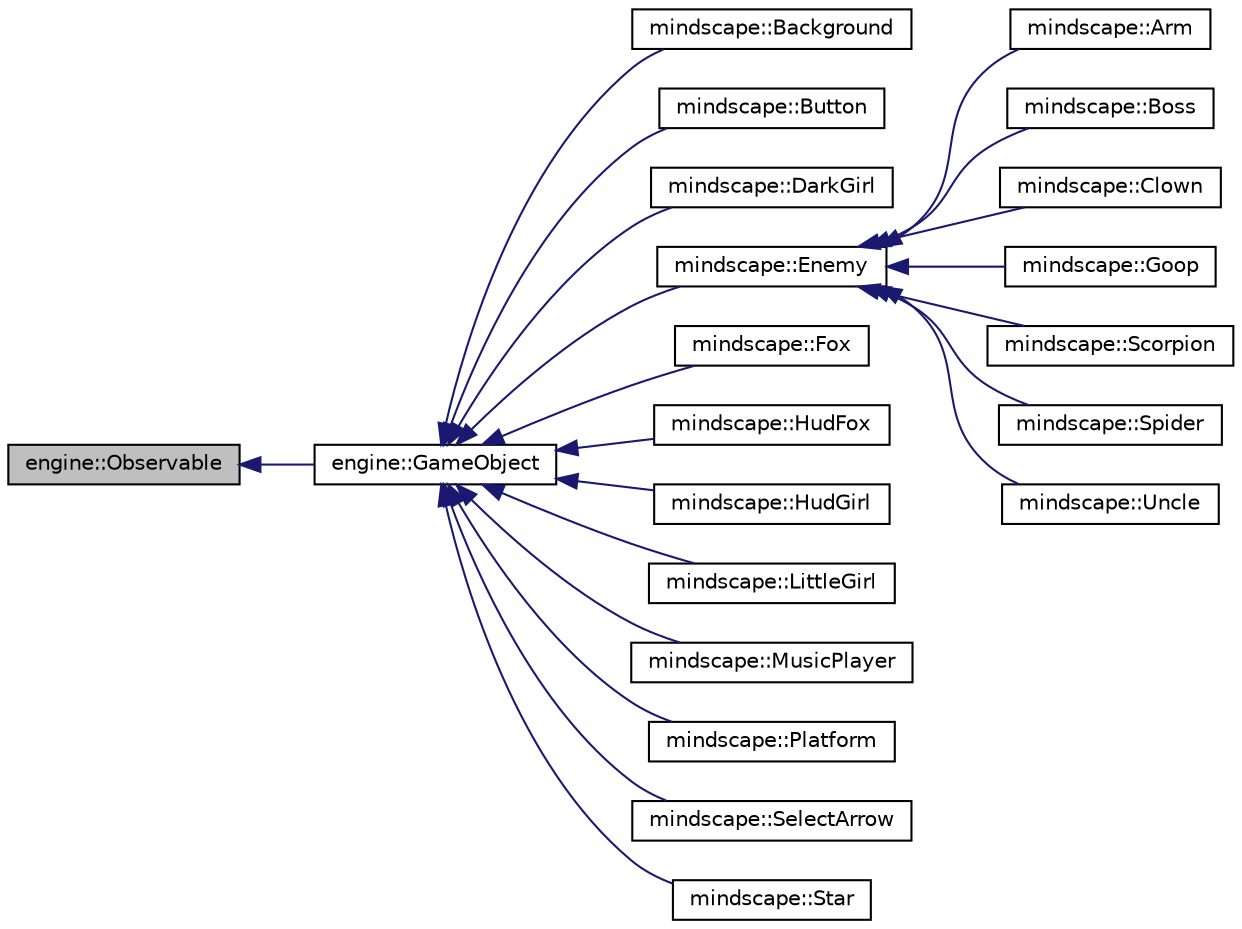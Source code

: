 digraph "engine::Observable"
{
  edge [fontname="Helvetica",fontsize="10",labelfontname="Helvetica",labelfontsize="10"];
  node [fontname="Helvetica",fontsize="10",shape=record];
  rankdir="LR";
  Node1 [label="engine::Observable",height=0.2,width=0.4,color="black", fillcolor="grey75", style="filled", fontcolor="black"];
  Node1 -> Node2 [dir="back",color="midnightblue",fontsize="10",style="solid",fontname="Helvetica"];
  Node2 [label="engine::GameObject",height=0.2,width=0.4,color="black", fillcolor="white", style="filled",URL="$classengine_1_1_game_object.html",tooltip="A Game class. "];
  Node2 -> Node3 [dir="back",color="midnightblue",fontsize="10",style="solid",fontname="Helvetica"];
  Node3 [label="mindscape::Background",height=0.2,width=0.4,color="black", fillcolor="white", style="filled",URL="$classmindscape_1_1_background.html"];
  Node2 -> Node4 [dir="back",color="midnightblue",fontsize="10",style="solid",fontname="Helvetica"];
  Node4 [label="mindscape::Button",height=0.2,width=0.4,color="black", fillcolor="white", style="filled",URL="$classmindscape_1_1_button.html"];
  Node2 -> Node5 [dir="back",color="midnightblue",fontsize="10",style="solid",fontname="Helvetica"];
  Node5 [label="mindscape::DarkGirl",height=0.2,width=0.4,color="black", fillcolor="white", style="filled",URL="$classmindscape_1_1_dark_girl.html"];
  Node2 -> Node6 [dir="back",color="midnightblue",fontsize="10",style="solid",fontname="Helvetica"];
  Node6 [label="mindscape::Enemy",height=0.2,width=0.4,color="black", fillcolor="white", style="filled",URL="$classmindscape_1_1_enemy.html"];
  Node6 -> Node7 [dir="back",color="midnightblue",fontsize="10",style="solid",fontname="Helvetica"];
  Node7 [label="mindscape::Arm",height=0.2,width=0.4,color="black", fillcolor="white", style="filled",URL="$classmindscape_1_1_arm.html"];
  Node6 -> Node8 [dir="back",color="midnightblue",fontsize="10",style="solid",fontname="Helvetica"];
  Node8 [label="mindscape::Boss",height=0.2,width=0.4,color="black", fillcolor="white", style="filled",URL="$classmindscape_1_1_boss.html"];
  Node6 -> Node9 [dir="back",color="midnightblue",fontsize="10",style="solid",fontname="Helvetica"];
  Node9 [label="mindscape::Clown",height=0.2,width=0.4,color="black", fillcolor="white", style="filled",URL="$classmindscape_1_1_clown.html"];
  Node6 -> Node10 [dir="back",color="midnightblue",fontsize="10",style="solid",fontname="Helvetica"];
  Node10 [label="mindscape::Goop",height=0.2,width=0.4,color="black", fillcolor="white", style="filled",URL="$classmindscape_1_1_goop.html"];
  Node6 -> Node11 [dir="back",color="midnightblue",fontsize="10",style="solid",fontname="Helvetica"];
  Node11 [label="mindscape::Scorpion",height=0.2,width=0.4,color="black", fillcolor="white", style="filled",URL="$classmindscape_1_1_scorpion.html"];
  Node6 -> Node12 [dir="back",color="midnightblue",fontsize="10",style="solid",fontname="Helvetica"];
  Node12 [label="mindscape::Spider",height=0.2,width=0.4,color="black", fillcolor="white", style="filled",URL="$classmindscape_1_1_spider.html"];
  Node6 -> Node13 [dir="back",color="midnightblue",fontsize="10",style="solid",fontname="Helvetica"];
  Node13 [label="mindscape::Uncle",height=0.2,width=0.4,color="black", fillcolor="white", style="filled",URL="$classmindscape_1_1_uncle.html"];
  Node2 -> Node14 [dir="back",color="midnightblue",fontsize="10",style="solid",fontname="Helvetica"];
  Node14 [label="mindscape::Fox",height=0.2,width=0.4,color="black", fillcolor="white", style="filled",URL="$classmindscape_1_1_fox.html"];
  Node2 -> Node15 [dir="back",color="midnightblue",fontsize="10",style="solid",fontname="Helvetica"];
  Node15 [label="mindscape::HudFox",height=0.2,width=0.4,color="black", fillcolor="white", style="filled",URL="$classmindscape_1_1_hud_fox.html"];
  Node2 -> Node16 [dir="back",color="midnightblue",fontsize="10",style="solid",fontname="Helvetica"];
  Node16 [label="mindscape::HudGirl",height=0.2,width=0.4,color="black", fillcolor="white", style="filled",URL="$classmindscape_1_1_hud_girl.html"];
  Node2 -> Node17 [dir="back",color="midnightblue",fontsize="10",style="solid",fontname="Helvetica"];
  Node17 [label="mindscape::LittleGirl",height=0.2,width=0.4,color="black", fillcolor="white", style="filled",URL="$classmindscape_1_1_little_girl.html"];
  Node2 -> Node18 [dir="back",color="midnightblue",fontsize="10",style="solid",fontname="Helvetica"];
  Node18 [label="mindscape::MusicPlayer",height=0.2,width=0.4,color="black", fillcolor="white", style="filled",URL="$classmindscape_1_1_music_player.html"];
  Node2 -> Node19 [dir="back",color="midnightblue",fontsize="10",style="solid",fontname="Helvetica"];
  Node19 [label="mindscape::Platform",height=0.2,width=0.4,color="black", fillcolor="white", style="filled",URL="$classmindscape_1_1_platform.html"];
  Node2 -> Node20 [dir="back",color="midnightblue",fontsize="10",style="solid",fontname="Helvetica"];
  Node20 [label="mindscape::SelectArrow",height=0.2,width=0.4,color="black", fillcolor="white", style="filled",URL="$classmindscape_1_1_select_arrow.html"];
  Node2 -> Node21 [dir="back",color="midnightblue",fontsize="10",style="solid",fontname="Helvetica"];
  Node21 [label="mindscape::Star",height=0.2,width=0.4,color="black", fillcolor="white", style="filled",URL="$classmindscape_1_1_star.html"];
}
